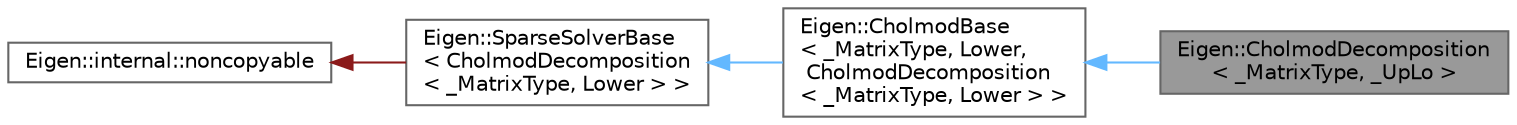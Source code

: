 digraph "Eigen::CholmodDecomposition&lt; _MatrixType, _UpLo &gt;"
{
 // LATEX_PDF_SIZE
  bgcolor="transparent";
  edge [fontname=Helvetica,fontsize=10,labelfontname=Helvetica,labelfontsize=10];
  node [fontname=Helvetica,fontsize=10,shape=box,height=0.2,width=0.4];
  rankdir="LR";
  Node1 [id="Node000001",label="Eigen::CholmodDecomposition\l\< _MatrixType, _UpLo \>",height=0.2,width=0.4,color="gray40", fillcolor="grey60", style="filled", fontcolor="black",tooltip="A general Cholesky factorization and solver based on Cholmod"];
  Node2 -> Node1 [id="edge1_Node000001_Node000002",dir="back",color="steelblue1",style="solid",tooltip=" "];
  Node2 [id="Node000002",label="Eigen::CholmodBase\l\< _MatrixType, Lower,\l CholmodDecomposition\l\< _MatrixType, Lower \> \>",height=0.2,width=0.4,color="gray40", fillcolor="white", style="filled",URL="$class_eigen_1_1_cholmod_base.html",tooltip=" "];
  Node3 -> Node2 [id="edge2_Node000002_Node000003",dir="back",color="steelblue1",style="solid",tooltip=" "];
  Node3 [id="Node000003",label="Eigen::SparseSolverBase\l\< CholmodDecomposition\l\< _MatrixType, Lower \> \>",height=0.2,width=0.4,color="gray40", fillcolor="white", style="filled",URL="$class_eigen_1_1_sparse_solver_base.html",tooltip=" "];
  Node4 -> Node3 [id="edge3_Node000003_Node000004",dir="back",color="firebrick4",style="solid",tooltip=" "];
  Node4 [id="Node000004",label="Eigen::internal::noncopyable",height=0.2,width=0.4,color="gray40", fillcolor="white", style="filled",URL="$class_eigen_1_1internal_1_1noncopyable.html",tooltip=" "];
}
